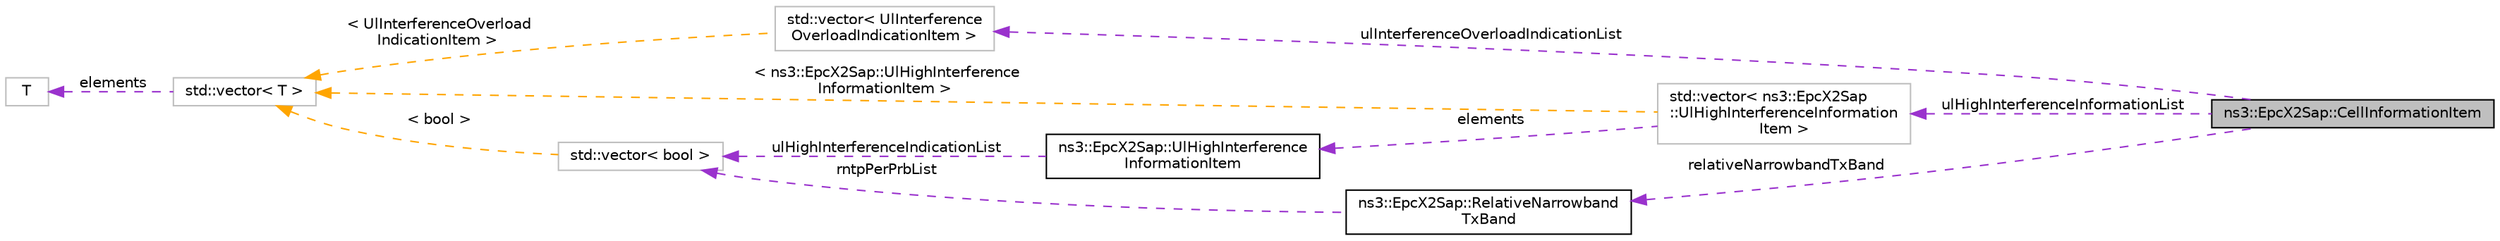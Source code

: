 digraph "ns3::EpcX2Sap::CellInformationItem"
{
 // LATEX_PDF_SIZE
  edge [fontname="Helvetica",fontsize="10",labelfontname="Helvetica",labelfontsize="10"];
  node [fontname="Helvetica",fontsize="10",shape=record];
  rankdir="LR";
  Node1 [label="ns3::EpcX2Sap::CellInformationItem",height=0.2,width=0.4,color="black", fillcolor="grey75", style="filled", fontcolor="black",tooltip="Cell Information Item as it is used in the LOAD INFORMATION message."];
  Node2 -> Node1 [dir="back",color="darkorchid3",fontsize="10",style="dashed",label=" ulInterferenceOverloadIndicationList" ,fontname="Helvetica"];
  Node2 [label="std::vector\< UlInterference\lOverloadIndicationItem \>",height=0.2,width=0.4,color="grey75", fillcolor="white", style="filled",tooltip=" "];
  Node3 -> Node2 [dir="back",color="orange",fontsize="10",style="dashed",label=" \< UlInterferenceOverload\lIndicationItem \>" ,fontname="Helvetica"];
  Node3 [label="std::vector\< T \>",height=0.2,width=0.4,color="grey75", fillcolor="white", style="filled",tooltip=" "];
  Node4 -> Node3 [dir="back",color="darkorchid3",fontsize="10",style="dashed",label=" elements" ,fontname="Helvetica"];
  Node4 [label="T",height=0.2,width=0.4,color="grey75", fillcolor="white", style="filled",tooltip=" "];
  Node5 -> Node1 [dir="back",color="darkorchid3",fontsize="10",style="dashed",label=" ulHighInterferenceInformationList" ,fontname="Helvetica"];
  Node5 [label="std::vector\< ns3::EpcX2Sap\l::UlHighInterferenceInformation\lItem \>",height=0.2,width=0.4,color="grey75", fillcolor="white", style="filled",tooltip=" "];
  Node6 -> Node5 [dir="back",color="darkorchid3",fontsize="10",style="dashed",label=" elements" ,fontname="Helvetica"];
  Node6 [label="ns3::EpcX2Sap::UlHighInterference\lInformationItem",height=0.2,width=0.4,color="black", fillcolor="white", style="filled",URL="$structns3_1_1_epc_x2_sap_1_1_ul_high_interference_information_item.html",tooltip="UL High Interference Information as it is used in the LOAD INFORMATION message."];
  Node7 -> Node6 [dir="back",color="darkorchid3",fontsize="10",style="dashed",label=" ulHighInterferenceIndicationList" ,fontname="Helvetica"];
  Node7 [label="std::vector\< bool \>",height=0.2,width=0.4,color="grey75", fillcolor="white", style="filled",tooltip=" "];
  Node3 -> Node7 [dir="back",color="orange",fontsize="10",style="dashed",label=" \< bool \>" ,fontname="Helvetica"];
  Node3 -> Node5 [dir="back",color="orange",fontsize="10",style="dashed",label=" \< ns3::EpcX2Sap::UlHighInterference\lInformationItem \>" ,fontname="Helvetica"];
  Node8 -> Node1 [dir="back",color="darkorchid3",fontsize="10",style="dashed",label=" relativeNarrowbandTxBand" ,fontname="Helvetica"];
  Node8 [label="ns3::EpcX2Sap::RelativeNarrowband\lTxBand",height=0.2,width=0.4,color="black", fillcolor="white", style="filled",URL="$structns3_1_1_epc_x2_sap_1_1_relative_narrowband_tx_band.html",tooltip="Relative Narrowband Tx Power (RNTP) as it is used in the LOAD INFORMATION message."];
  Node7 -> Node8 [dir="back",color="darkorchid3",fontsize="10",style="dashed",label=" rntpPerPrbList" ,fontname="Helvetica"];
}
